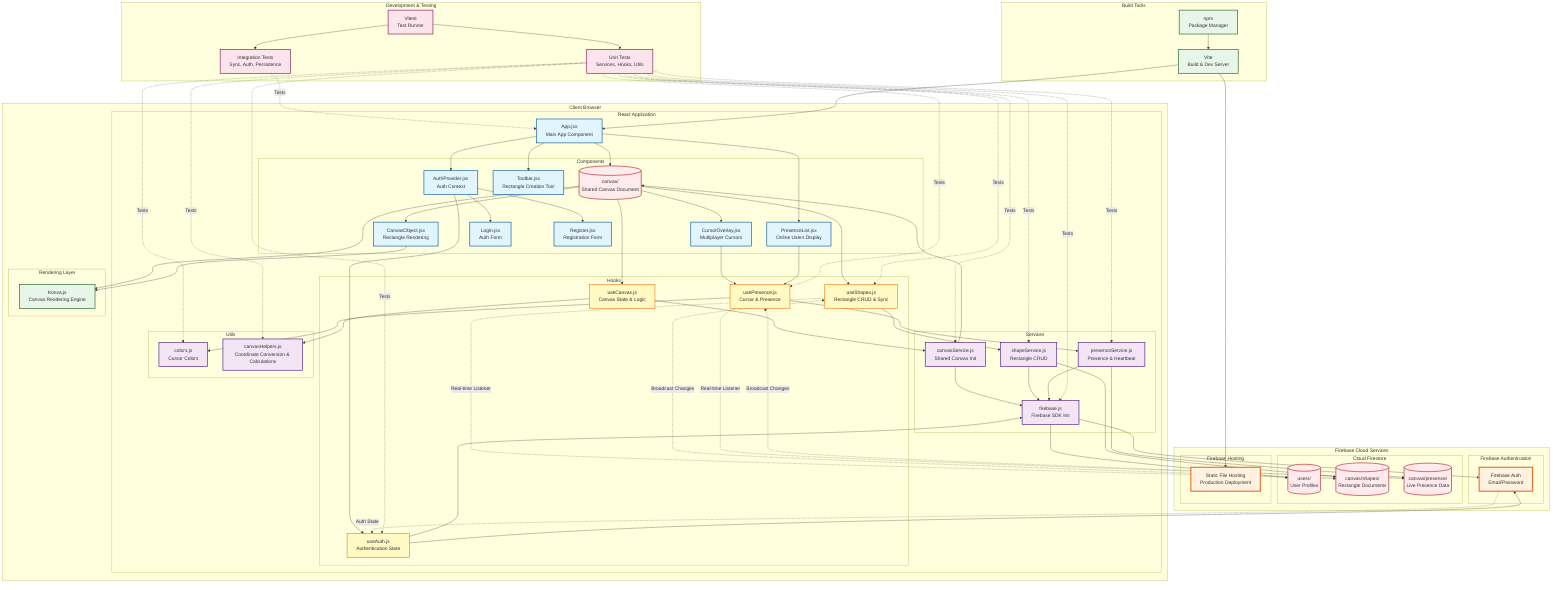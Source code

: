 graph TB
    subgraph "Client Browser"
        subgraph "React Application"
            APP[App.jsx<br/>Main App Component]
            
            subgraph "Components"
                CANVAS[Canvas.jsx<br/>Main Canvas Container]
                CANVASOBJ[CanvasObject.jsx<br/>Rectangle Rendering]
                TOOLBAR[Toolbar.jsx<br/>Rectangle Creation Tool]
                PRESENCE[PresenceList.jsx<br/>Online Users Display]
                CURSOR[CursorOverlay.jsx<br/>Multiplayer Cursors]
                LOGIN[Login.jsx<br/>Auth Form]
                REGISTER[Register.jsx<br/>Registration Form]
                AUTHPROV[AuthProvider.jsx<br/>Auth Context]
            end
            
            subgraph "Hooks"
                USECANVAS[useCanvas.js<br/>Canvas State & Logic]
                USESHAPES[useShapes.js<br/>Rectangle CRUD & Sync]
                USEPRESENCE[usePresence.js<br/>Cursor & Presence]
                USEAUTH[useAuth.js<br/>Authentication State]
            end
            
            subgraph "Services"
                FIRESERVICE[firebase.js<br/>Firebase SDK Init]
                CANVASSERV[canvasService.js<br/>Shared Canvas Init]
                SHAPESERV[shapeService.js<br/>Rectangle CRUD]
                PRESENCESERV[presenceService.js<br/>Presence & Heartbeat]
            end
            
            subgraph "Utils"
                COLORS[colors.js<br/>Cursor Colors]
                HELPERS[canvasHelpers.js<br/>Coordinate Conversion & Calculations]
            end
        end
        
        subgraph "Rendering Layer"
            KONVA[Konva.js<br/>Canvas Rendering Engine]
        end
    end
    
    subgraph "Firebase Cloud Services"
        subgraph "Firebase Authentication"
            FBAUTH[Firebase Auth<br/>Email/Password]
        end
        
        subgraph "Cloud Firestore"
            USERS[("users/<br/>User Profiles")]
            CANVAS[("canvas/<br/>Shared Canvas Document")]
            SHAPES[("canvas/shapes/<br/>Rectangle Documents")]
            PRESENCECOL[("canvas/presence/<br/>Live Presence Data")]
        end
        
        subgraph "Firebase Hosting"
            HOSTING[Static File Hosting<br/>Production Deployment]
        end
    end
    
    subgraph "Development & Testing"
        VITEST[Vitest<br/>Test Runner]
        UNITTESTS[Unit Tests<br/>Services, Hooks, Utils]
        INTTESTS[Integration Tests<br/>Sync, Auth, Persistence]
    end
    
    subgraph "Build Tools"
        VITE[Vite<br/>Build & Dev Server]
        NPM[npm<br/>Package Manager]
    end
    
    %% Component Relationships
    APP --> CANVAS
    APP --> AUTHPROV
    APP --> TOOLBAR
    APP --> PRESENCE
    
    CANVAS --> CANVASOBJ
    CANVAS --> CURSOR
    CANVAS --> USECANVAS
    CANVAS --> USESHAPES
    CANVAS --> KONVA
    
    CANVASOBJ --> KONVA
    CURSOR --> USEPRESENCE
    PRESENCE --> USEPRESENCE
    
    AUTHPROV --> LOGIN
    AUTHPROV --> REGISTER
    AUTHPROV --> USEAUTH
    
    %% Hook to Service Relationships
    USECANVAS --> HELPERS
    USECANVAS --> CANVASSERV
    
    USESHAPES --> SHAPESERV
    USESHAPES -.Real-time Listener.-> SHAPES
    
    USEPRESENCE --> PRESENCESERV
    USEPRESENCE --> COLORS
    USEPRESENCE -.Real-time Listener.-> PRESENCECOL
    
    USEAUTH --> FIRESERVICE
    
    %% Service to Firebase Relationships
    FIRESERVICE --> FBAUTH
    FIRESERVICE --> USERS
    
    CANVASSERV --> FIRESERVICE
    CANVASSERV --> CANVAS
    
    SHAPESERV --> FIRESERVICE
    SHAPESERV --> SHAPES
    
    PRESENCESERV --> FIRESERVICE
    PRESENCESERV --> PRESENCECOL
    
    %% Real-time Sync
    SHAPES -.Broadcast Changes.-> USESHAPES
    PRESENCECOL -.Broadcast Changes.-> USEPRESENCE
    
    %% Authentication Flow
    USEAUTH --> FBAUTH
    FBAUTH -.Auth State.-> USEAUTH
    
    %% Testing Relationships
    VITEST --> UNITTESTS
    VITEST --> INTTESTS
    UNITTESTS -.Tests.-> FIRESERVICE
    UNITTESTS -.Tests.-> CANVASSERV
    UNITTESTS -.Tests.-> SHAPESERV
    UNITTESTS -.Tests.-> PRESENCESERV
    UNITTESTS -.Tests.-> USEAUTH
    UNITTESTS -.Tests.-> USESHAPES
    UNITTESTS -.Tests.-> USEPRESENCE
    UNITTESTS -.Tests.-> COLORS
    UNITTESTS -.Tests.-> HELPERS
    
    INTTESTS -.Tests.-> APP
    
    %% Build Pipeline
    NPM --> VITE
    VITE --> APP
    VITE --> HOSTING
    
    %% Styling
    classDef component fill:#e1f5ff,stroke:#01579b,stroke-width:2px
    classDef hook fill:#fff9c4,stroke:#f57f17,stroke-width:2px
    classDef service fill:#f3e5f5,stroke:#4a148c,stroke-width:2px
    classDef firebase fill:#fff3e0,stroke:#e65100,stroke-width:3px
    classDef database fill:#ffebee,stroke:#b71c1c,stroke-width:2px
    classDef tool fill:#e8f5e9,stroke:#1b5e20,stroke-width:2px
    classDef test fill:#fce4ec,stroke:#880e4f,stroke-width:2px
    
    class CANVAS,CANVASOBJ,TOOLBAR,PRESENCE,CURSOR,LOGIN,REGISTER,AUTHPROV,APP component
    class USECANVAS,USESHAPES,USEPRESENCE,USEAUTH hook
    class FIRESERVICE,CANVASSERV,SHAPESERV,PRESENCESERV,COLORS,HELPERS service
    class FBAUTH,HOSTING firebase
    class USERS,CANVAS,SHAPES,PRESENCECOL database
    class VITE,NPM,KONVA tool
    class VITEST,UNITTESTS,INTTESTS test